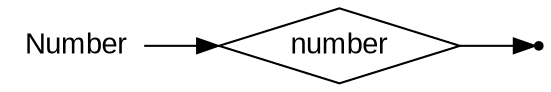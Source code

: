 digraph NUMBER {
  rankdir=LR;
  node [fontname="Arial"];
  start [label="Number" shape=plaintext];
  end [label="" shape=point];
  A [label="number" shape=diamond];
  start -> A;
  A -> end;
}